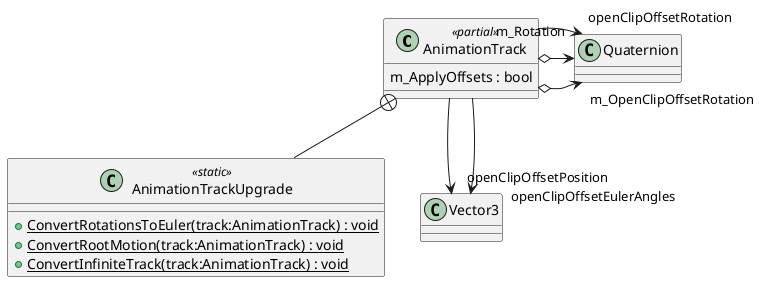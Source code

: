 @startuml
class AnimationTrack <<partial>> {
    m_ApplyOffsets : bool
}
class AnimationTrackUpgrade <<static>> {
    + {static} ConvertRotationsToEuler(track:AnimationTrack) : void
    + {static} ConvertRootMotion(track:AnimationTrack) : void
    + {static} ConvertInfiniteTrack(track:AnimationTrack) : void
}
AnimationTrack o-> "m_OpenClipOffsetRotation" Quaternion
AnimationTrack o-> "m_Rotation" Quaternion
AnimationTrack --> "openClipOffsetPosition" Vector3
AnimationTrack --> "openClipOffsetRotation" Quaternion
AnimationTrack --> "openClipOffsetEulerAngles" Vector3
AnimationTrack +-- AnimationTrackUpgrade
@enduml
